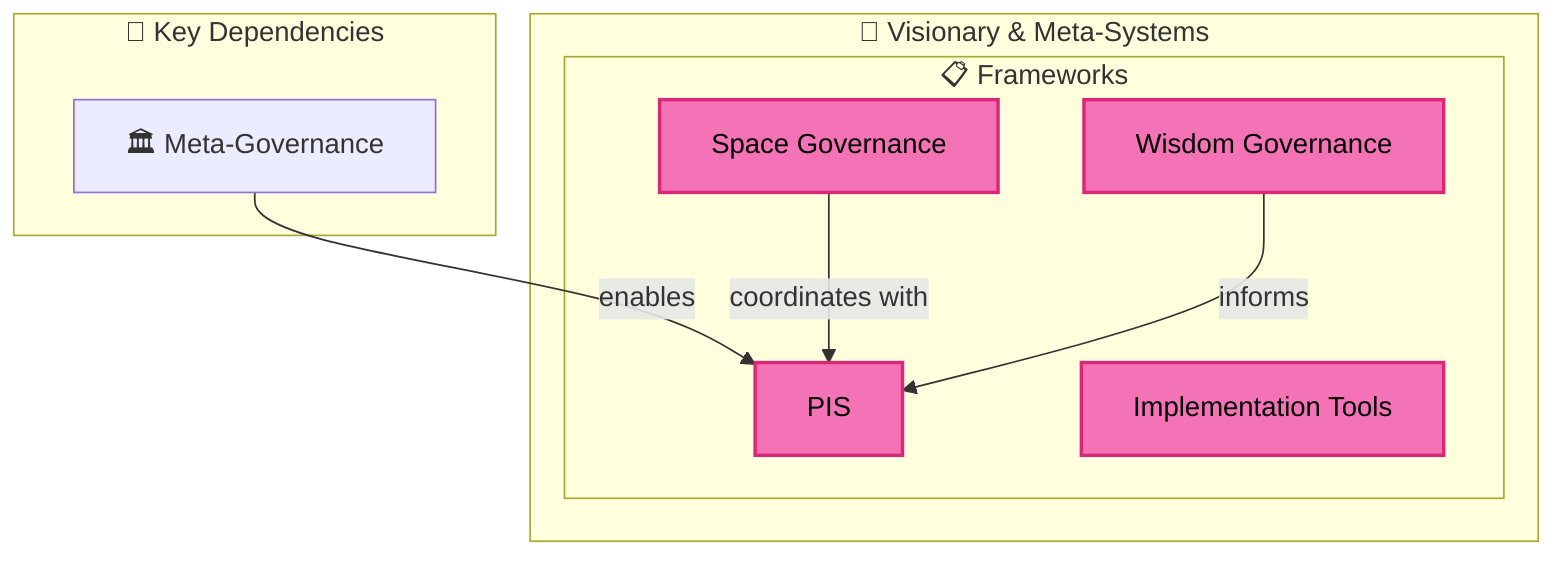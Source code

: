 graph TD
    %% Visionary & Meta-Systems Cluster Map
    %% Generated from GGF Master Schema
    
    subgraph EXT["🔗 Key Dependencies"]
        direction LR
        framework_meta_gov["🏛️ Meta-Governance"]
    end

    subgraph MAIN["🎯 Visionary & Meta-Systems"]
        direction TB
        subgraph FRAMEWORK["📋 Frameworks"]
            framework_planetary_immune_system["PIS"]
            framework_space_governance["Space Governance"]
            framework_wisdom_governance["Wisdom Governance"]
            framework_implementation_tools["Implementation Tools"]
        end
    end

    %% External dependencies
    framework_meta_gov -->|"enables"| framework_planetary_immune_system

    %% Internal cluster relationships
    framework_space_governance -->|"coordinates with"| framework_planetary_immune_system
    framework_wisdom_governance -->|"informs"| framework_planetary_immune_system

    %% Entity type styling (with tier colors for frameworks)
    classDef framework fill:#e3f2fd,stroke:#1976d2,stroke-width:2px
    classDef council fill:#f3e5f5,stroke:#7b1fa2,stroke-width:2px
    classDef institution fill:#e8f5e8,stroke:#388e3c,stroke-width:2px
    classDef mechanism fill:#fff3e0,stroke:#f57c00,stroke-width:2px
    classDef external fill:#fafafa,stroke:#666,stroke-width:1px,stroke-dasharray: 5 5
    
    %% Tier-based colors for frameworks (matching website CSS)
    classDef tier0 fill:#fbbf24,stroke:#d97706,stroke-width:3px,color:#000
    classDef tier1 fill:#60a5fa,stroke:#2563eb,stroke-width:2px,color:#000
    classDef tier2 fill:#34d399,stroke:#059669,stroke-width:2px,color:#000
    classDef tier3 fill:#a78bfa,stroke:#7c3aed,stroke-width:2px,color:#000
    classDef tier4 fill:#f472b6,stroke:#db2777,stroke-width:2px,color:#000
    class framework_planetary_immune_system,framework_space_governance,framework_wisdom_governance,framework_implementation_tools tier4
